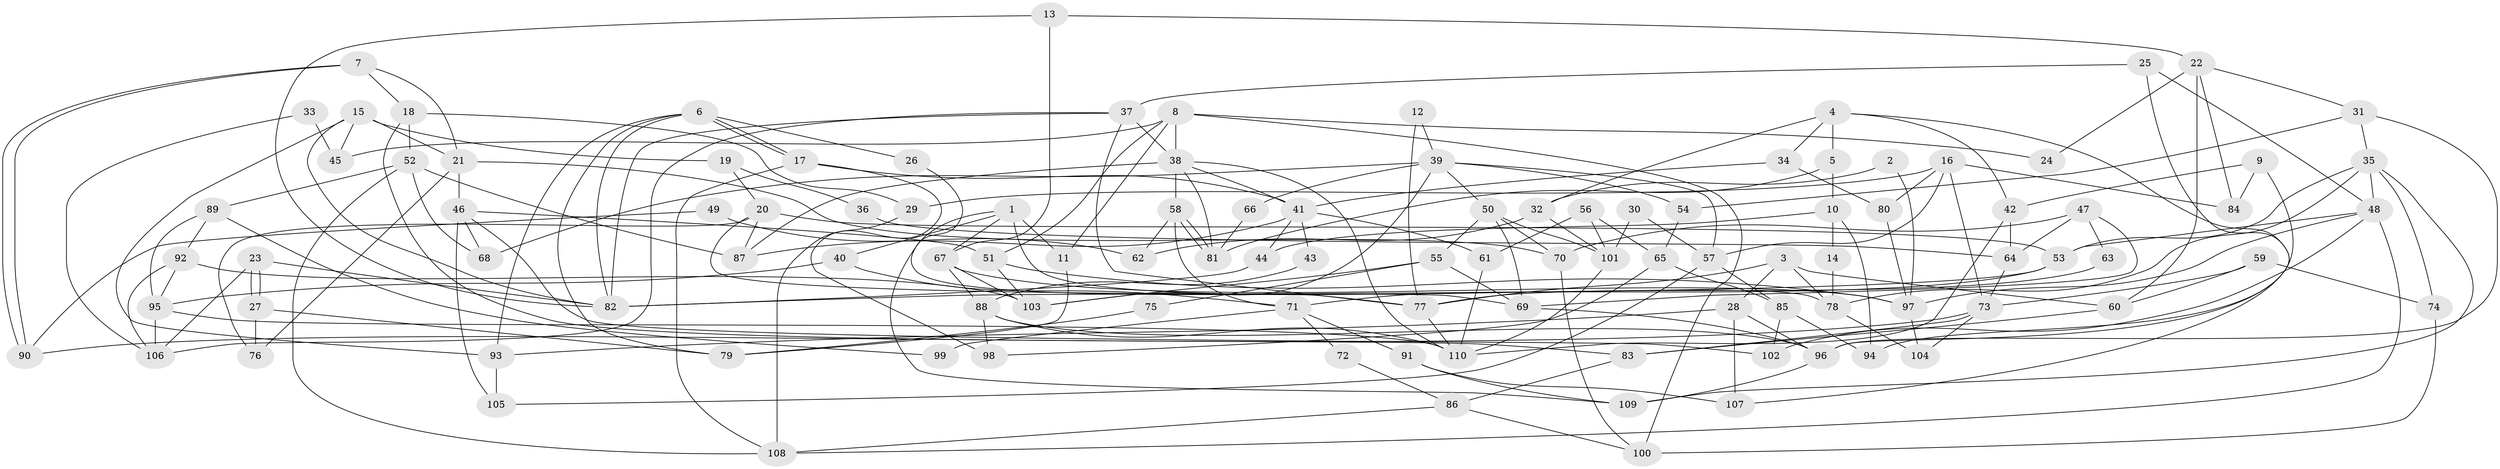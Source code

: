 // Generated by graph-tools (version 1.1) at 2025/11/02/27/25 16:11:16]
// undirected, 110 vertices, 220 edges
graph export_dot {
graph [start="1"]
  node [color=gray90,style=filled];
  1;
  2;
  3;
  4;
  5;
  6;
  7;
  8;
  9;
  10;
  11;
  12;
  13;
  14;
  15;
  16;
  17;
  18;
  19;
  20;
  21;
  22;
  23;
  24;
  25;
  26;
  27;
  28;
  29;
  30;
  31;
  32;
  33;
  34;
  35;
  36;
  37;
  38;
  39;
  40;
  41;
  42;
  43;
  44;
  45;
  46;
  47;
  48;
  49;
  50;
  51;
  52;
  53;
  54;
  55;
  56;
  57;
  58;
  59;
  60;
  61;
  62;
  63;
  64;
  65;
  66;
  67;
  68;
  69;
  70;
  71;
  72;
  73;
  74;
  75;
  76;
  77;
  78;
  79;
  80;
  81;
  82;
  83;
  84;
  85;
  86;
  87;
  88;
  89;
  90;
  91;
  92;
  93;
  94;
  95;
  96;
  97;
  98;
  99;
  100;
  101;
  102;
  103;
  104;
  105;
  106;
  107;
  108;
  109;
  110;
  1 -- 40;
  1 -- 67;
  1 -- 11;
  1 -- 78;
  1 -- 109;
  2 -- 32;
  2 -- 97;
  3 -- 28;
  3 -- 77;
  3 -- 60;
  3 -- 78;
  4 -- 107;
  4 -- 42;
  4 -- 5;
  4 -- 32;
  4 -- 34;
  5 -- 81;
  5 -- 10;
  6 -- 82;
  6 -- 17;
  6 -- 17;
  6 -- 26;
  6 -- 79;
  6 -- 93;
  7 -- 21;
  7 -- 90;
  7 -- 90;
  7 -- 18;
  8 -- 51;
  8 -- 11;
  8 -- 24;
  8 -- 38;
  8 -- 45;
  8 -- 100;
  9 -- 84;
  9 -- 96;
  9 -- 42;
  10 -- 44;
  10 -- 14;
  10 -- 94;
  11 -- 79;
  12 -- 77;
  12 -- 39;
  13 -- 82;
  13 -- 67;
  13 -- 22;
  14 -- 78;
  15 -- 21;
  15 -- 82;
  15 -- 19;
  15 -- 45;
  15 -- 93;
  16 -- 80;
  16 -- 73;
  16 -- 29;
  16 -- 57;
  16 -- 84;
  17 -- 108;
  17 -- 41;
  17 -- 98;
  18 -- 29;
  18 -- 52;
  18 -- 83;
  19 -- 20;
  19 -- 36;
  20 -- 53;
  20 -- 69;
  20 -- 76;
  20 -- 87;
  21 -- 70;
  21 -- 46;
  21 -- 76;
  22 -- 60;
  22 -- 24;
  22 -- 31;
  22 -- 84;
  23 -- 82;
  23 -- 27;
  23 -- 27;
  23 -- 106;
  25 -- 37;
  25 -- 48;
  25 -- 94;
  26 -- 77;
  27 -- 76;
  27 -- 79;
  28 -- 93;
  28 -- 96;
  28 -- 107;
  29 -- 108;
  30 -- 57;
  30 -- 101;
  31 -- 35;
  31 -- 54;
  31 -- 96;
  32 -- 101;
  32 -- 62;
  33 -- 45;
  33 -- 106;
  34 -- 41;
  34 -- 80;
  35 -- 109;
  35 -- 78;
  35 -- 48;
  35 -- 53;
  35 -- 74;
  36 -- 64;
  37 -- 38;
  37 -- 106;
  37 -- 77;
  37 -- 82;
  38 -- 41;
  38 -- 58;
  38 -- 81;
  38 -- 87;
  38 -- 110;
  39 -- 50;
  39 -- 54;
  39 -- 57;
  39 -- 66;
  39 -- 68;
  39 -- 103;
  40 -- 71;
  40 -- 95;
  41 -- 87;
  41 -- 43;
  41 -- 44;
  41 -- 61;
  42 -- 110;
  42 -- 64;
  43 -- 88;
  44 -- 82;
  46 -- 68;
  46 -- 105;
  46 -- 51;
  46 -- 102;
  47 -- 64;
  47 -- 70;
  47 -- 63;
  47 -- 69;
  48 -- 102;
  48 -- 53;
  48 -- 97;
  48 -- 108;
  49 -- 90;
  49 -- 62;
  50 -- 55;
  50 -- 69;
  50 -- 70;
  50 -- 101;
  51 -- 97;
  51 -- 103;
  52 -- 87;
  52 -- 68;
  52 -- 89;
  52 -- 108;
  53 -- 71;
  53 -- 82;
  54 -- 65;
  55 -- 69;
  55 -- 103;
  55 -- 75;
  56 -- 101;
  56 -- 61;
  56 -- 65;
  57 -- 85;
  57 -- 105;
  58 -- 81;
  58 -- 81;
  58 -- 62;
  58 -- 71;
  59 -- 73;
  59 -- 74;
  59 -- 60;
  60 -- 83;
  61 -- 110;
  63 -- 77;
  64 -- 73;
  65 -- 85;
  65 -- 98;
  66 -- 81;
  67 -- 103;
  67 -- 88;
  67 -- 97;
  69 -- 96;
  70 -- 100;
  71 -- 72;
  71 -- 91;
  71 -- 99;
  72 -- 86;
  73 -- 104;
  73 -- 83;
  73 -- 90;
  74 -- 100;
  75 -- 79;
  77 -- 110;
  78 -- 104;
  80 -- 97;
  83 -- 86;
  85 -- 94;
  85 -- 102;
  86 -- 108;
  86 -- 100;
  88 -- 110;
  88 -- 98;
  88 -- 96;
  89 -- 92;
  89 -- 95;
  89 -- 99;
  91 -- 109;
  91 -- 107;
  92 -- 103;
  92 -- 106;
  92 -- 95;
  93 -- 105;
  95 -- 106;
  95 -- 110;
  96 -- 109;
  97 -- 104;
  101 -- 110;
}
